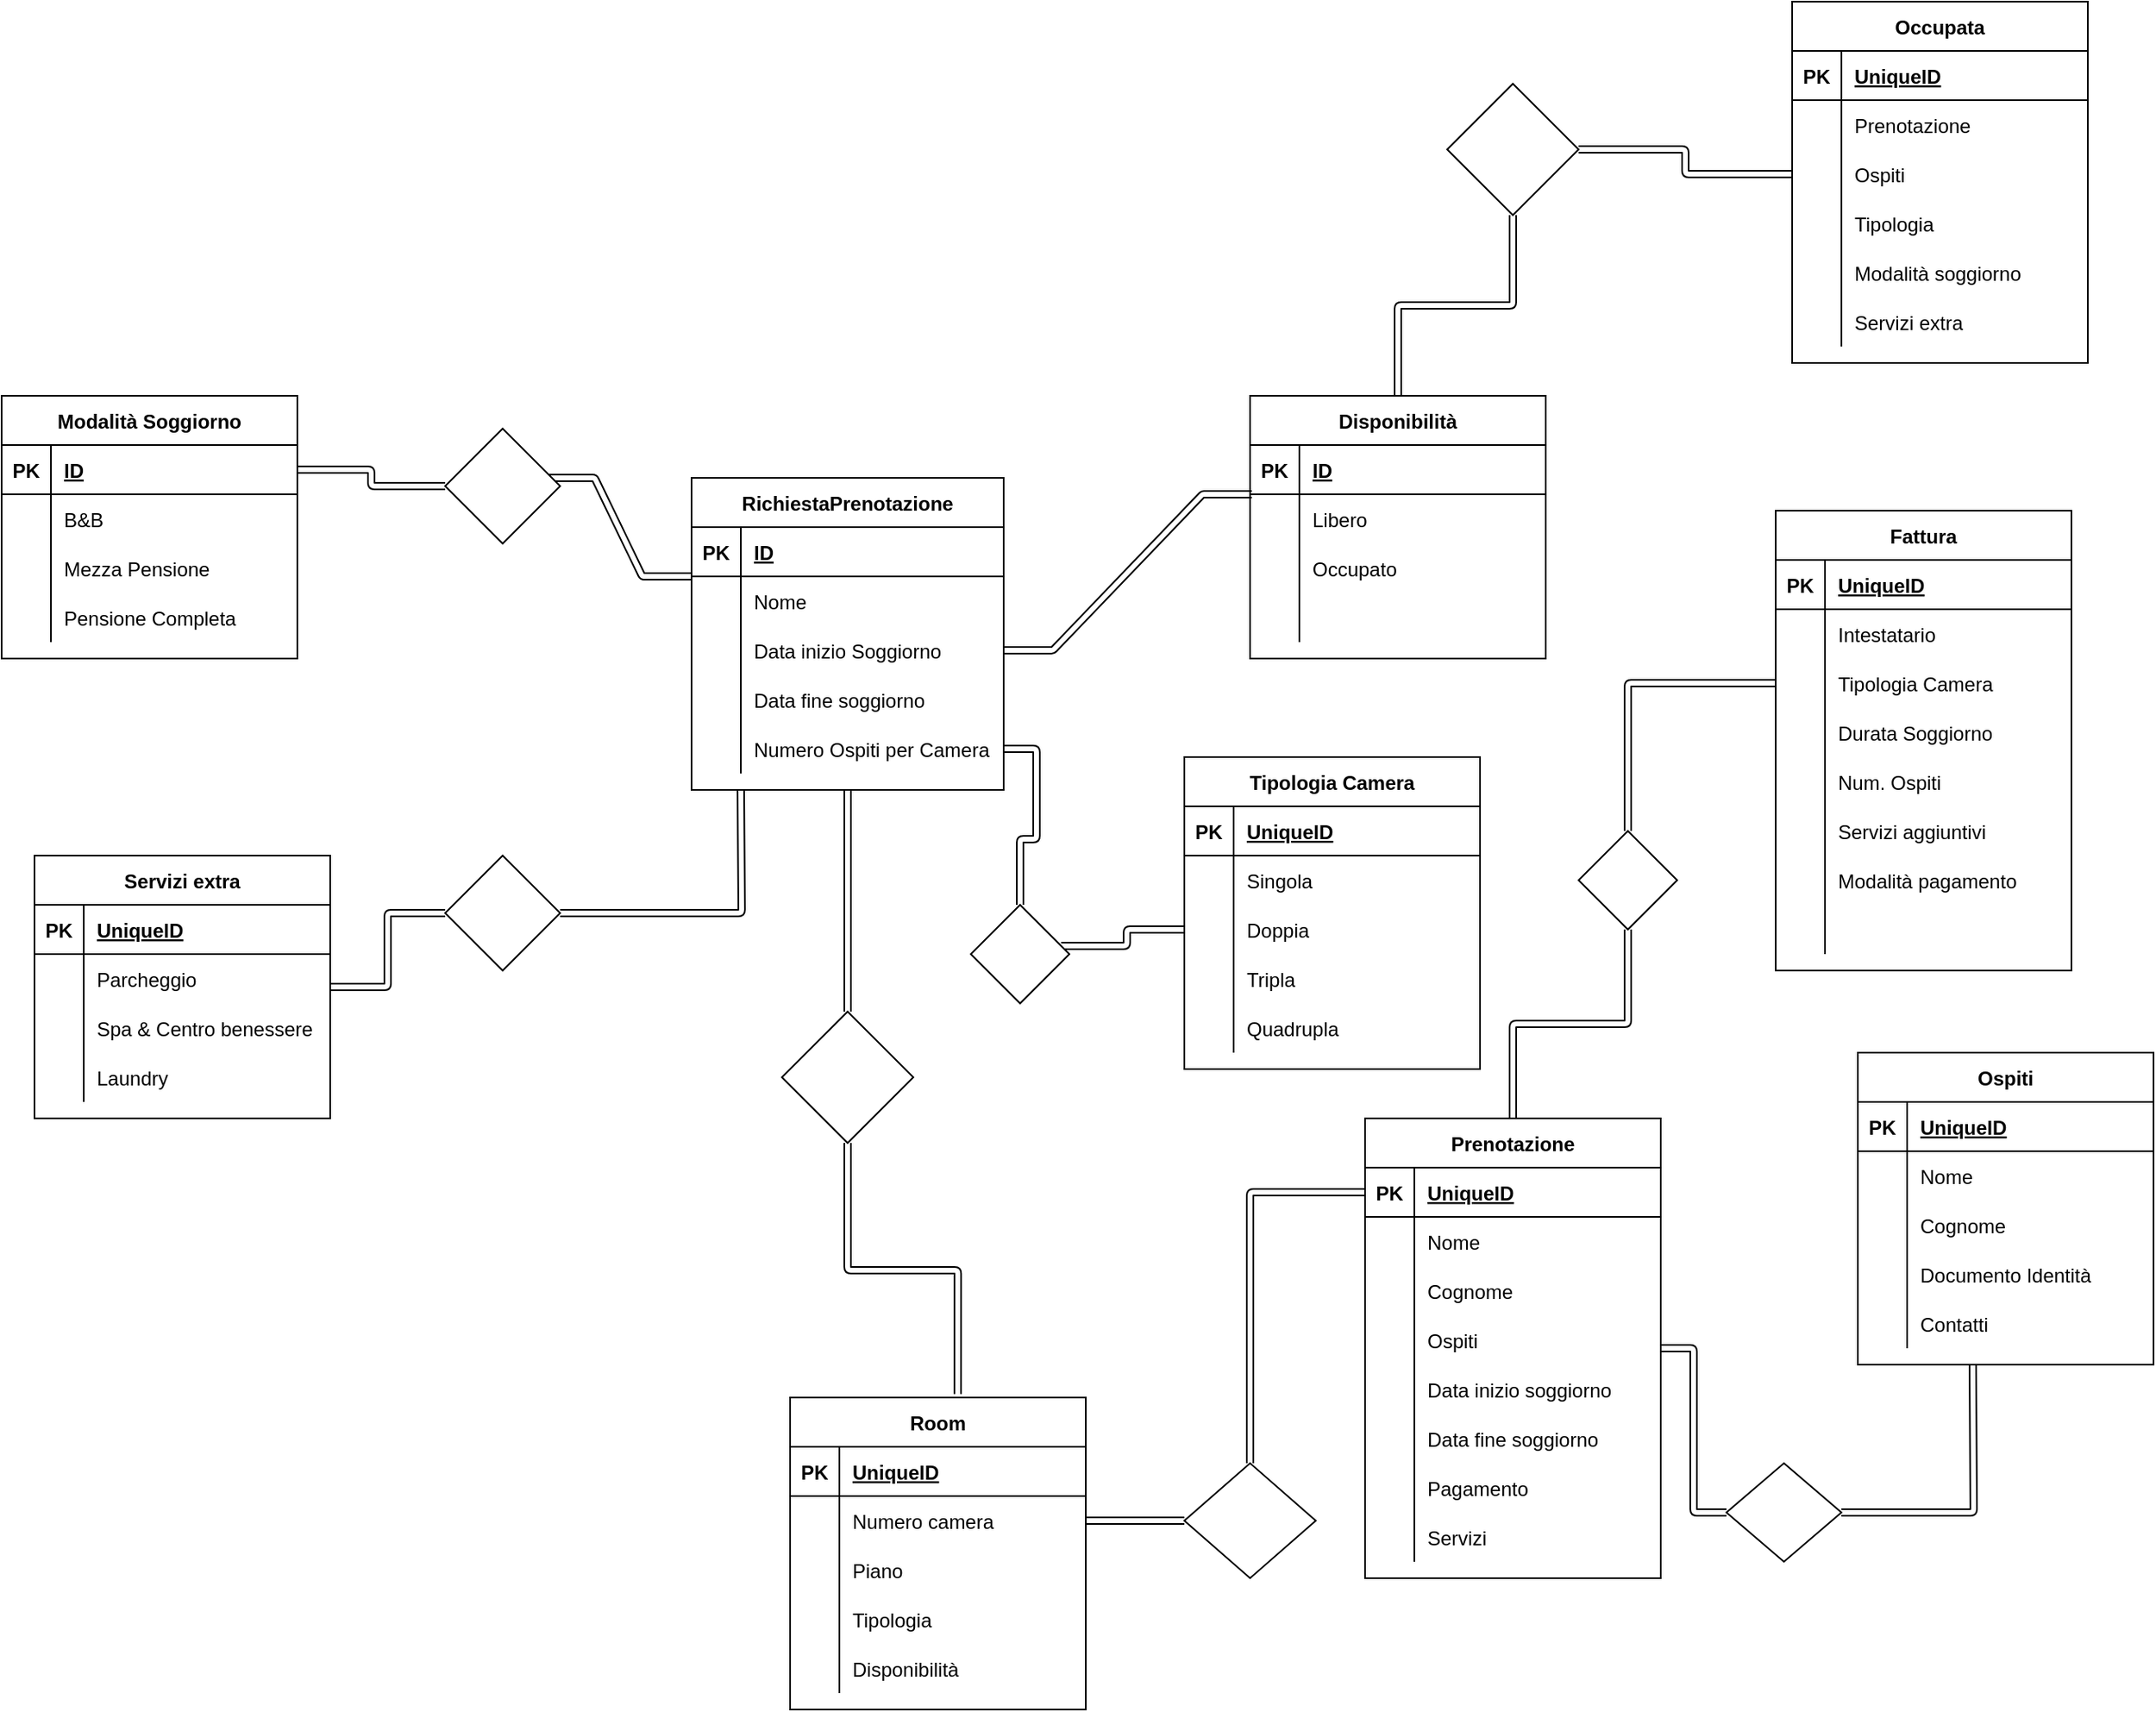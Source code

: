 <mxfile version="13.7.9" type="device"><diagram id="R2lEEEUBdFMjLlhIrx00" name="Page-1"><mxGraphModel dx="1936" dy="1906" grid="1" gridSize="10" guides="1" tooltips="1" connect="1" arrows="1" fold="1" page="1" pageScale="1" pageWidth="850" pageHeight="1100" math="0" shadow="0" extFonts="Permanent Marker^https://fonts.googleapis.com/css?family=Permanent+Marker"><root><mxCell id="0"/><mxCell id="1" parent="0"/><mxCell id="8JOzGyw3Q2rwwjEbt0hc-178" value="" style="edgeStyle=entityRelationEdgeStyle;fontSize=12;html=1;endArrow=ERone;endFill=1;exitX=1;exitY=0.5;exitDx=0;exitDy=0;entryX=0.006;entryY=0;entryDx=0;entryDy=0;entryPerimeter=0;shape=link;curved=1;" edge="1" parent="1" source="8JOzGyw3Q2rwwjEbt0hc-168" target="8JOzGyw3Q2rwwjEbt0hc-54"><mxGeometry width="100" height="100" relative="1" as="geometry"><mxPoint x="440" y="200" as="sourcePoint"/><mxPoint x="540" y="100" as="targetPoint"/></mxGeometry></mxCell><mxCell id="8JOzGyw3Q2rwwjEbt0hc-200" value="" style="edgeStyle=orthogonalEdgeStyle;rounded=1;sketch=0;orthogonalLoop=1;jettySize=auto;html=1;shape=link;" edge="1" parent="1" source="8JOzGyw3Q2rwwjEbt0hc-161" target="8JOzGyw3Q2rwwjEbt0hc-199"><mxGeometry relative="1" as="geometry"/></mxCell><mxCell id="8JOzGyw3Q2rwwjEbt0hc-161" value="RichiestaPrenotazione" style="shape=table;startSize=30;container=1;collapsible=1;childLayout=tableLayout;fixedRows=1;rowLines=0;fontStyle=1;align=center;resizeLast=1;" vertex="1" parent="1"><mxGeometry x="290" y="90" width="190" height="190" as="geometry"/></mxCell><mxCell id="8JOzGyw3Q2rwwjEbt0hc-162" value="" style="shape=partialRectangle;collapsible=0;dropTarget=0;pointerEvents=0;fillColor=none;top=0;left=0;bottom=1;right=0;points=[[0,0.5],[1,0.5]];portConstraint=eastwest;" vertex="1" parent="8JOzGyw3Q2rwwjEbt0hc-161"><mxGeometry y="30" width="190" height="30" as="geometry"/></mxCell><mxCell id="8JOzGyw3Q2rwwjEbt0hc-163" value="PK" style="shape=partialRectangle;connectable=0;fillColor=none;top=0;left=0;bottom=0;right=0;fontStyle=1;overflow=hidden;" vertex="1" parent="8JOzGyw3Q2rwwjEbt0hc-162"><mxGeometry width="30" height="30" as="geometry"/></mxCell><mxCell id="8JOzGyw3Q2rwwjEbt0hc-164" value="ID" style="shape=partialRectangle;connectable=0;fillColor=none;top=0;left=0;bottom=0;right=0;align=left;spacingLeft=6;fontStyle=5;overflow=hidden;" vertex="1" parent="8JOzGyw3Q2rwwjEbt0hc-162"><mxGeometry x="30" width="160" height="30" as="geometry"/></mxCell><mxCell id="8JOzGyw3Q2rwwjEbt0hc-165" value="" style="shape=partialRectangle;collapsible=0;dropTarget=0;pointerEvents=0;fillColor=none;top=0;left=0;bottom=0;right=0;points=[[0,0.5],[1,0.5]];portConstraint=eastwest;" vertex="1" parent="8JOzGyw3Q2rwwjEbt0hc-161"><mxGeometry y="60" width="190" height="30" as="geometry"/></mxCell><mxCell id="8JOzGyw3Q2rwwjEbt0hc-166" value="" style="shape=partialRectangle;connectable=0;fillColor=none;top=0;left=0;bottom=0;right=0;editable=1;overflow=hidden;" vertex="1" parent="8JOzGyw3Q2rwwjEbt0hc-165"><mxGeometry width="30" height="30" as="geometry"/></mxCell><mxCell id="8JOzGyw3Q2rwwjEbt0hc-167" value="Nome" style="shape=partialRectangle;connectable=0;fillColor=none;top=0;left=0;bottom=0;right=0;align=left;spacingLeft=6;overflow=hidden;" vertex="1" parent="8JOzGyw3Q2rwwjEbt0hc-165"><mxGeometry x="30" width="160" height="30" as="geometry"/></mxCell><mxCell id="8JOzGyw3Q2rwwjEbt0hc-168" value="" style="shape=partialRectangle;collapsible=0;dropTarget=0;pointerEvents=0;fillColor=none;top=0;left=0;bottom=0;right=0;points=[[0,0.5],[1,0.5]];portConstraint=eastwest;" vertex="1" parent="8JOzGyw3Q2rwwjEbt0hc-161"><mxGeometry y="90" width="190" height="30" as="geometry"/></mxCell><mxCell id="8JOzGyw3Q2rwwjEbt0hc-169" value="" style="shape=partialRectangle;connectable=0;fillColor=none;top=0;left=0;bottom=0;right=0;editable=1;overflow=hidden;" vertex="1" parent="8JOzGyw3Q2rwwjEbt0hc-168"><mxGeometry width="30" height="30" as="geometry"/></mxCell><mxCell id="8JOzGyw3Q2rwwjEbt0hc-170" value="Data inizio Soggiorno" style="shape=partialRectangle;connectable=0;fillColor=none;top=0;left=0;bottom=0;right=0;align=left;spacingLeft=6;overflow=hidden;" vertex="1" parent="8JOzGyw3Q2rwwjEbt0hc-168"><mxGeometry x="30" width="160" height="30" as="geometry"/></mxCell><mxCell id="8JOzGyw3Q2rwwjEbt0hc-171" value="" style="shape=partialRectangle;collapsible=0;dropTarget=0;pointerEvents=0;fillColor=none;top=0;left=0;bottom=0;right=0;points=[[0,0.5],[1,0.5]];portConstraint=eastwest;" vertex="1" parent="8JOzGyw3Q2rwwjEbt0hc-161"><mxGeometry y="120" width="190" height="30" as="geometry"/></mxCell><mxCell id="8JOzGyw3Q2rwwjEbt0hc-172" value="" style="shape=partialRectangle;connectable=0;fillColor=none;top=0;left=0;bottom=0;right=0;editable=1;overflow=hidden;" vertex="1" parent="8JOzGyw3Q2rwwjEbt0hc-171"><mxGeometry width="30" height="30" as="geometry"/></mxCell><mxCell id="8JOzGyw3Q2rwwjEbt0hc-173" value="Data fine soggiorno" style="shape=partialRectangle;connectable=0;fillColor=none;top=0;left=0;bottom=0;right=0;align=left;spacingLeft=6;overflow=hidden;" vertex="1" parent="8JOzGyw3Q2rwwjEbt0hc-171"><mxGeometry x="30" width="160" height="30" as="geometry"/></mxCell><mxCell id="8JOzGyw3Q2rwwjEbt0hc-174" style="shape=partialRectangle;collapsible=0;dropTarget=0;pointerEvents=0;fillColor=none;top=0;left=0;bottom=0;right=0;points=[[0,0.5],[1,0.5]];portConstraint=eastwest;" vertex="1" parent="8JOzGyw3Q2rwwjEbt0hc-161"><mxGeometry y="150" width="190" height="30" as="geometry"/></mxCell><mxCell id="8JOzGyw3Q2rwwjEbt0hc-175" style="shape=partialRectangle;connectable=0;fillColor=none;top=0;left=0;bottom=0;right=0;editable=1;overflow=hidden;" vertex="1" parent="8JOzGyw3Q2rwwjEbt0hc-174"><mxGeometry width="30" height="30" as="geometry"/></mxCell><mxCell id="8JOzGyw3Q2rwwjEbt0hc-176" value="Numero Ospiti per Camera" style="shape=partialRectangle;connectable=0;fillColor=none;top=0;left=0;bottom=0;right=0;align=left;spacingLeft=6;overflow=hidden;" vertex="1" parent="8JOzGyw3Q2rwwjEbt0hc-174"><mxGeometry x="30" width="160" height="30" as="geometry"/></mxCell><mxCell id="8JOzGyw3Q2rwwjEbt0hc-195" value="" style="edgeStyle=entityRelationEdgeStyle;fontSize=12;html=1;endArrow=ERone;endFill=1;shape=link;curved=1;" edge="1" parent="1"><mxGeometry width="100" height="100" relative="1" as="geometry"><mxPoint x="201" y="90" as="sourcePoint"/><mxPoint x="290" y="150" as="targetPoint"/></mxGeometry></mxCell><mxCell id="8JOzGyw3Q2rwwjEbt0hc-204" style="edgeStyle=orthogonalEdgeStyle;rounded=1;sketch=0;orthogonalLoop=1;jettySize=auto;html=1;entryX=0.567;entryY=-0.011;entryDx=0;entryDy=0;entryPerimeter=0;shape=link;" edge="1" parent="1" source="8JOzGyw3Q2rwwjEbt0hc-199" target="8JOzGyw3Q2rwwjEbt0hc-1"><mxGeometry relative="1" as="geometry"/></mxCell><mxCell id="8JOzGyw3Q2rwwjEbt0hc-199" value="" style="rhombus;whiteSpace=wrap;html=1;fontStyle=1;startSize=30;" vertex="1" parent="1"><mxGeometry x="345" y="415" width="80" height="80" as="geometry"/></mxCell><mxCell id="8JOzGyw3Q2rwwjEbt0hc-37" value="Modalità Soggiorno" style="shape=table;startSize=30;container=1;collapsible=1;childLayout=tableLayout;fixedRows=1;rowLines=0;fontStyle=1;align=center;resizeLast=1;" vertex="1" parent="1"><mxGeometry x="-130" y="40" width="180" height="160" as="geometry"/></mxCell><mxCell id="8JOzGyw3Q2rwwjEbt0hc-38" value="" style="shape=partialRectangle;collapsible=0;dropTarget=0;pointerEvents=0;fillColor=none;top=0;left=0;bottom=1;right=0;points=[[0,0.5],[1,0.5]];portConstraint=eastwest;" vertex="1" parent="8JOzGyw3Q2rwwjEbt0hc-37"><mxGeometry y="30" width="180" height="30" as="geometry"/></mxCell><mxCell id="8JOzGyw3Q2rwwjEbt0hc-39" value="PK" style="shape=partialRectangle;connectable=0;fillColor=none;top=0;left=0;bottom=0;right=0;fontStyle=1;overflow=hidden;" vertex="1" parent="8JOzGyw3Q2rwwjEbt0hc-38"><mxGeometry width="30" height="30" as="geometry"/></mxCell><mxCell id="8JOzGyw3Q2rwwjEbt0hc-40" value="ID" style="shape=partialRectangle;connectable=0;fillColor=none;top=0;left=0;bottom=0;right=0;align=left;spacingLeft=6;fontStyle=5;overflow=hidden;" vertex="1" parent="8JOzGyw3Q2rwwjEbt0hc-38"><mxGeometry x="30" width="150" height="30" as="geometry"/></mxCell><mxCell id="8JOzGyw3Q2rwwjEbt0hc-41" value="" style="shape=partialRectangle;collapsible=0;dropTarget=0;pointerEvents=0;fillColor=none;top=0;left=0;bottom=0;right=0;points=[[0,0.5],[1,0.5]];portConstraint=eastwest;" vertex="1" parent="8JOzGyw3Q2rwwjEbt0hc-37"><mxGeometry y="60" width="180" height="30" as="geometry"/></mxCell><mxCell id="8JOzGyw3Q2rwwjEbt0hc-42" value="" style="shape=partialRectangle;connectable=0;fillColor=none;top=0;left=0;bottom=0;right=0;editable=1;overflow=hidden;" vertex="1" parent="8JOzGyw3Q2rwwjEbt0hc-41"><mxGeometry width="30" height="30" as="geometry"/></mxCell><mxCell id="8JOzGyw3Q2rwwjEbt0hc-43" value="B&amp;B" style="shape=partialRectangle;connectable=0;fillColor=none;top=0;left=0;bottom=0;right=0;align=left;spacingLeft=6;overflow=hidden;" vertex="1" parent="8JOzGyw3Q2rwwjEbt0hc-41"><mxGeometry x="30" width="150" height="30" as="geometry"/></mxCell><mxCell id="8JOzGyw3Q2rwwjEbt0hc-44" value="" style="shape=partialRectangle;collapsible=0;dropTarget=0;pointerEvents=0;fillColor=none;top=0;left=0;bottom=0;right=0;points=[[0,0.5],[1,0.5]];portConstraint=eastwest;" vertex="1" parent="8JOzGyw3Q2rwwjEbt0hc-37"><mxGeometry y="90" width="180" height="30" as="geometry"/></mxCell><mxCell id="8JOzGyw3Q2rwwjEbt0hc-45" value="" style="shape=partialRectangle;connectable=0;fillColor=none;top=0;left=0;bottom=0;right=0;editable=1;overflow=hidden;" vertex="1" parent="8JOzGyw3Q2rwwjEbt0hc-44"><mxGeometry width="30" height="30" as="geometry"/></mxCell><mxCell id="8JOzGyw3Q2rwwjEbt0hc-46" value="Mezza Pensione" style="shape=partialRectangle;connectable=0;fillColor=none;top=0;left=0;bottom=0;right=0;align=left;spacingLeft=6;overflow=hidden;" vertex="1" parent="8JOzGyw3Q2rwwjEbt0hc-44"><mxGeometry x="30" width="150" height="30" as="geometry"/></mxCell><mxCell id="8JOzGyw3Q2rwwjEbt0hc-47" value="" style="shape=partialRectangle;collapsible=0;dropTarget=0;pointerEvents=0;fillColor=none;top=0;left=0;bottom=0;right=0;points=[[0,0.5],[1,0.5]];portConstraint=eastwest;" vertex="1" parent="8JOzGyw3Q2rwwjEbt0hc-37"><mxGeometry y="120" width="180" height="30" as="geometry"/></mxCell><mxCell id="8JOzGyw3Q2rwwjEbt0hc-48" value="" style="shape=partialRectangle;connectable=0;fillColor=none;top=0;left=0;bottom=0;right=0;editable=1;overflow=hidden;" vertex="1" parent="8JOzGyw3Q2rwwjEbt0hc-47"><mxGeometry width="30" height="30" as="geometry"/></mxCell><mxCell id="8JOzGyw3Q2rwwjEbt0hc-49" value="Pensione Completa" style="shape=partialRectangle;connectable=0;fillColor=none;top=0;left=0;bottom=0;right=0;align=left;spacingLeft=6;overflow=hidden;" vertex="1" parent="8JOzGyw3Q2rwwjEbt0hc-47"><mxGeometry x="30" width="150" height="30" as="geometry"/></mxCell><mxCell id="8JOzGyw3Q2rwwjEbt0hc-211" style="edgeStyle=orthogonalEdgeStyle;shape=link;rounded=1;sketch=0;orthogonalLoop=1;jettySize=auto;html=1;" edge="1" parent="1" source="8JOzGyw3Q2rwwjEbt0hc-50" target="8JOzGyw3Q2rwwjEbt0hc-212"><mxGeometry relative="1" as="geometry"><mxPoint x="770" y="-100" as="targetPoint"/></mxGeometry></mxCell><mxCell id="8JOzGyw3Q2rwwjEbt0hc-50" value="Disponibilità" style="shape=table;startSize=30;container=1;collapsible=1;childLayout=tableLayout;fixedRows=1;rowLines=0;fontStyle=1;align=center;resizeLast=1;" vertex="1" parent="1"><mxGeometry x="630" y="40" width="180" height="160" as="geometry"/></mxCell><mxCell id="8JOzGyw3Q2rwwjEbt0hc-51" value="" style="shape=partialRectangle;collapsible=0;dropTarget=0;pointerEvents=0;fillColor=none;top=0;left=0;bottom=1;right=0;points=[[0,0.5],[1,0.5]];portConstraint=eastwest;" vertex="1" parent="8JOzGyw3Q2rwwjEbt0hc-50"><mxGeometry y="30" width="180" height="30" as="geometry"/></mxCell><mxCell id="8JOzGyw3Q2rwwjEbt0hc-52" value="PK" style="shape=partialRectangle;connectable=0;fillColor=none;top=0;left=0;bottom=0;right=0;fontStyle=1;overflow=hidden;" vertex="1" parent="8JOzGyw3Q2rwwjEbt0hc-51"><mxGeometry width="30" height="30" as="geometry"/></mxCell><mxCell id="8JOzGyw3Q2rwwjEbt0hc-53" value="ID" style="shape=partialRectangle;connectable=0;fillColor=none;top=0;left=0;bottom=0;right=0;align=left;spacingLeft=6;fontStyle=5;overflow=hidden;" vertex="1" parent="8JOzGyw3Q2rwwjEbt0hc-51"><mxGeometry x="30" width="150" height="30" as="geometry"/></mxCell><mxCell id="8JOzGyw3Q2rwwjEbt0hc-54" value="" style="shape=partialRectangle;collapsible=0;dropTarget=0;pointerEvents=0;fillColor=none;top=0;left=0;bottom=0;right=0;points=[[0,0.5],[1,0.5]];portConstraint=eastwest;" vertex="1" parent="8JOzGyw3Q2rwwjEbt0hc-50"><mxGeometry y="60" width="180" height="30" as="geometry"/></mxCell><mxCell id="8JOzGyw3Q2rwwjEbt0hc-55" value="" style="shape=partialRectangle;connectable=0;fillColor=none;top=0;left=0;bottom=0;right=0;editable=1;overflow=hidden;" vertex="1" parent="8JOzGyw3Q2rwwjEbt0hc-54"><mxGeometry width="30" height="30" as="geometry"/></mxCell><mxCell id="8JOzGyw3Q2rwwjEbt0hc-56" value="Libero" style="shape=partialRectangle;connectable=0;fillColor=none;top=0;left=0;bottom=0;right=0;align=left;spacingLeft=6;overflow=hidden;" vertex="1" parent="8JOzGyw3Q2rwwjEbt0hc-54"><mxGeometry x="30" width="150" height="30" as="geometry"/></mxCell><mxCell id="8JOzGyw3Q2rwwjEbt0hc-57" value="" style="shape=partialRectangle;collapsible=0;dropTarget=0;pointerEvents=0;fillColor=none;top=0;left=0;bottom=0;right=0;points=[[0,0.5],[1,0.5]];portConstraint=eastwest;" vertex="1" parent="8JOzGyw3Q2rwwjEbt0hc-50"><mxGeometry y="90" width="180" height="30" as="geometry"/></mxCell><mxCell id="8JOzGyw3Q2rwwjEbt0hc-58" value="" style="shape=partialRectangle;connectable=0;fillColor=none;top=0;left=0;bottom=0;right=0;editable=1;overflow=hidden;" vertex="1" parent="8JOzGyw3Q2rwwjEbt0hc-57"><mxGeometry width="30" height="30" as="geometry"/></mxCell><mxCell id="8JOzGyw3Q2rwwjEbt0hc-59" value="Occupato" style="shape=partialRectangle;connectable=0;fillColor=none;top=0;left=0;bottom=0;right=0;align=left;spacingLeft=6;overflow=hidden;" vertex="1" parent="8JOzGyw3Q2rwwjEbt0hc-57"><mxGeometry x="30" width="150" height="30" as="geometry"/></mxCell><mxCell id="8JOzGyw3Q2rwwjEbt0hc-60" value="" style="shape=partialRectangle;collapsible=0;dropTarget=0;pointerEvents=0;fillColor=none;top=0;left=0;bottom=0;right=0;points=[[0,0.5],[1,0.5]];portConstraint=eastwest;" vertex="1" parent="8JOzGyw3Q2rwwjEbt0hc-50"><mxGeometry y="120" width="180" height="30" as="geometry"/></mxCell><mxCell id="8JOzGyw3Q2rwwjEbt0hc-61" value="" style="shape=partialRectangle;connectable=0;fillColor=none;top=0;left=0;bottom=0;right=0;editable=1;overflow=hidden;" vertex="1" parent="8JOzGyw3Q2rwwjEbt0hc-60"><mxGeometry width="30" height="30" as="geometry"/></mxCell><mxCell id="8JOzGyw3Q2rwwjEbt0hc-62" value="" style="shape=partialRectangle;connectable=0;fillColor=none;top=0;left=0;bottom=0;right=0;align=left;spacingLeft=6;overflow=hidden;" vertex="1" parent="8JOzGyw3Q2rwwjEbt0hc-60"><mxGeometry x="30" width="150" height="30" as="geometry"/></mxCell><mxCell id="8JOzGyw3Q2rwwjEbt0hc-142" value="Occupata" style="shape=table;startSize=30;container=1;collapsible=1;childLayout=tableLayout;fixedRows=1;rowLines=0;fontStyle=1;align=center;resizeLast=1;" vertex="1" parent="1"><mxGeometry x="960" y="-200" width="180" height="220" as="geometry"/></mxCell><mxCell id="8JOzGyw3Q2rwwjEbt0hc-143" value="" style="shape=partialRectangle;collapsible=0;dropTarget=0;pointerEvents=0;fillColor=none;top=0;left=0;bottom=1;right=0;points=[[0,0.5],[1,0.5]];portConstraint=eastwest;" vertex="1" parent="8JOzGyw3Q2rwwjEbt0hc-142"><mxGeometry y="30" width="180" height="30" as="geometry"/></mxCell><mxCell id="8JOzGyw3Q2rwwjEbt0hc-144" value="PK" style="shape=partialRectangle;connectable=0;fillColor=none;top=0;left=0;bottom=0;right=0;fontStyle=1;overflow=hidden;" vertex="1" parent="8JOzGyw3Q2rwwjEbt0hc-143"><mxGeometry width="30" height="30" as="geometry"/></mxCell><mxCell id="8JOzGyw3Q2rwwjEbt0hc-145" value="UniqueID" style="shape=partialRectangle;connectable=0;fillColor=none;top=0;left=0;bottom=0;right=0;align=left;spacingLeft=6;fontStyle=5;overflow=hidden;" vertex="1" parent="8JOzGyw3Q2rwwjEbt0hc-143"><mxGeometry x="30" width="150" height="30" as="geometry"/></mxCell><mxCell id="8JOzGyw3Q2rwwjEbt0hc-146" value="" style="shape=partialRectangle;collapsible=0;dropTarget=0;pointerEvents=0;fillColor=none;top=0;left=0;bottom=0;right=0;points=[[0,0.5],[1,0.5]];portConstraint=eastwest;" vertex="1" parent="8JOzGyw3Q2rwwjEbt0hc-142"><mxGeometry y="60" width="180" height="30" as="geometry"/></mxCell><mxCell id="8JOzGyw3Q2rwwjEbt0hc-147" value="" style="shape=partialRectangle;connectable=0;fillColor=none;top=0;left=0;bottom=0;right=0;editable=1;overflow=hidden;" vertex="1" parent="8JOzGyw3Q2rwwjEbt0hc-146"><mxGeometry width="30" height="30" as="geometry"/></mxCell><mxCell id="8JOzGyw3Q2rwwjEbt0hc-148" value="Prenotazione" style="shape=partialRectangle;connectable=0;fillColor=none;top=0;left=0;bottom=0;right=0;align=left;spacingLeft=6;overflow=hidden;" vertex="1" parent="8JOzGyw3Q2rwwjEbt0hc-146"><mxGeometry x="30" width="150" height="30" as="geometry"/></mxCell><mxCell id="8JOzGyw3Q2rwwjEbt0hc-149" value="" style="shape=partialRectangle;collapsible=0;dropTarget=0;pointerEvents=0;fillColor=none;top=0;left=0;bottom=0;right=0;points=[[0,0.5],[1,0.5]];portConstraint=eastwest;" vertex="1" parent="8JOzGyw3Q2rwwjEbt0hc-142"><mxGeometry y="90" width="180" height="30" as="geometry"/></mxCell><mxCell id="8JOzGyw3Q2rwwjEbt0hc-150" value="" style="shape=partialRectangle;connectable=0;fillColor=none;top=0;left=0;bottom=0;right=0;editable=1;overflow=hidden;" vertex="1" parent="8JOzGyw3Q2rwwjEbt0hc-149"><mxGeometry width="30" height="30" as="geometry"/></mxCell><mxCell id="8JOzGyw3Q2rwwjEbt0hc-151" value="Ospiti" style="shape=partialRectangle;connectable=0;fillColor=none;top=0;left=0;bottom=0;right=0;align=left;spacingLeft=6;overflow=hidden;" vertex="1" parent="8JOzGyw3Q2rwwjEbt0hc-149"><mxGeometry x="30" width="150" height="30" as="geometry"/></mxCell><mxCell id="8JOzGyw3Q2rwwjEbt0hc-152" value="" style="shape=partialRectangle;collapsible=0;dropTarget=0;pointerEvents=0;fillColor=none;top=0;left=0;bottom=0;right=0;points=[[0,0.5],[1,0.5]];portConstraint=eastwest;" vertex="1" parent="8JOzGyw3Q2rwwjEbt0hc-142"><mxGeometry y="120" width="180" height="30" as="geometry"/></mxCell><mxCell id="8JOzGyw3Q2rwwjEbt0hc-153" value="" style="shape=partialRectangle;connectable=0;fillColor=none;top=0;left=0;bottom=0;right=0;editable=1;overflow=hidden;" vertex="1" parent="8JOzGyw3Q2rwwjEbt0hc-152"><mxGeometry width="30" height="30" as="geometry"/></mxCell><mxCell id="8JOzGyw3Q2rwwjEbt0hc-154" value="Tipologia" style="shape=partialRectangle;connectable=0;fillColor=none;top=0;left=0;bottom=0;right=0;align=left;spacingLeft=6;overflow=hidden;" vertex="1" parent="8JOzGyw3Q2rwwjEbt0hc-152"><mxGeometry x="30" width="150" height="30" as="geometry"/></mxCell><mxCell id="8JOzGyw3Q2rwwjEbt0hc-155" style="shape=partialRectangle;collapsible=0;dropTarget=0;pointerEvents=0;fillColor=none;top=0;left=0;bottom=0;right=0;points=[[0,0.5],[1,0.5]];portConstraint=eastwest;" vertex="1" parent="8JOzGyw3Q2rwwjEbt0hc-142"><mxGeometry y="150" width="180" height="30" as="geometry"/></mxCell><mxCell id="8JOzGyw3Q2rwwjEbt0hc-156" style="shape=partialRectangle;connectable=0;fillColor=none;top=0;left=0;bottom=0;right=0;editable=1;overflow=hidden;" vertex="1" parent="8JOzGyw3Q2rwwjEbt0hc-155"><mxGeometry width="30" height="30" as="geometry"/></mxCell><mxCell id="8JOzGyw3Q2rwwjEbt0hc-157" value="Modalità soggiorno" style="shape=partialRectangle;connectable=0;fillColor=none;top=0;left=0;bottom=0;right=0;align=left;spacingLeft=6;overflow=hidden;" vertex="1" parent="8JOzGyw3Q2rwwjEbt0hc-155"><mxGeometry x="30" width="150" height="30" as="geometry"/></mxCell><mxCell id="8JOzGyw3Q2rwwjEbt0hc-158" style="shape=partialRectangle;collapsible=0;dropTarget=0;pointerEvents=0;fillColor=none;top=0;left=0;bottom=0;right=0;points=[[0,0.5],[1,0.5]];portConstraint=eastwest;" vertex="1" parent="8JOzGyw3Q2rwwjEbt0hc-142"><mxGeometry y="180" width="180" height="30" as="geometry"/></mxCell><mxCell id="8JOzGyw3Q2rwwjEbt0hc-159" style="shape=partialRectangle;connectable=0;fillColor=none;top=0;left=0;bottom=0;right=0;editable=1;overflow=hidden;" vertex="1" parent="8JOzGyw3Q2rwwjEbt0hc-158"><mxGeometry width="30" height="30" as="geometry"/></mxCell><mxCell id="8JOzGyw3Q2rwwjEbt0hc-160" value="Servizi extra" style="shape=partialRectangle;connectable=0;fillColor=none;top=0;left=0;bottom=0;right=0;align=left;spacingLeft=6;overflow=hidden;" vertex="1" parent="8JOzGyw3Q2rwwjEbt0hc-158"><mxGeometry x="30" width="150" height="30" as="geometry"/></mxCell><mxCell id="8JOzGyw3Q2rwwjEbt0hc-1" value="Room" style="shape=table;startSize=30;container=1;collapsible=1;childLayout=tableLayout;fixedRows=1;rowLines=0;fontStyle=1;align=center;resizeLast=1;" vertex="1" parent="1"><mxGeometry x="350" y="650" width="180" height="190" as="geometry"/></mxCell><mxCell id="8JOzGyw3Q2rwwjEbt0hc-2" value="" style="shape=partialRectangle;collapsible=0;dropTarget=0;pointerEvents=0;fillColor=none;top=0;left=0;bottom=1;right=0;points=[[0,0.5],[1,0.5]];portConstraint=eastwest;" vertex="1" parent="8JOzGyw3Q2rwwjEbt0hc-1"><mxGeometry y="30" width="180" height="30" as="geometry"/></mxCell><mxCell id="8JOzGyw3Q2rwwjEbt0hc-3" value="PK" style="shape=partialRectangle;connectable=0;fillColor=none;top=0;left=0;bottom=0;right=0;fontStyle=1;overflow=hidden;" vertex="1" parent="8JOzGyw3Q2rwwjEbt0hc-2"><mxGeometry width="30" height="30" as="geometry"/></mxCell><mxCell id="8JOzGyw3Q2rwwjEbt0hc-4" value="UniqueID" style="shape=partialRectangle;connectable=0;fillColor=none;top=0;left=0;bottom=0;right=0;align=left;spacingLeft=6;fontStyle=5;overflow=hidden;" vertex="1" parent="8JOzGyw3Q2rwwjEbt0hc-2"><mxGeometry x="30" width="150" height="30" as="geometry"/></mxCell><mxCell id="8JOzGyw3Q2rwwjEbt0hc-5" value="" style="shape=partialRectangle;collapsible=0;dropTarget=0;pointerEvents=0;fillColor=none;top=0;left=0;bottom=0;right=0;points=[[0,0.5],[1,0.5]];portConstraint=eastwest;" vertex="1" parent="8JOzGyw3Q2rwwjEbt0hc-1"><mxGeometry y="60" width="180" height="30" as="geometry"/></mxCell><mxCell id="8JOzGyw3Q2rwwjEbt0hc-6" value="" style="shape=partialRectangle;connectable=0;fillColor=none;top=0;left=0;bottom=0;right=0;editable=1;overflow=hidden;" vertex="1" parent="8JOzGyw3Q2rwwjEbt0hc-5"><mxGeometry width="30" height="30" as="geometry"/></mxCell><mxCell id="8JOzGyw3Q2rwwjEbt0hc-7" value="Numero camera" style="shape=partialRectangle;connectable=0;fillColor=none;top=0;left=0;bottom=0;right=0;align=left;spacingLeft=6;overflow=hidden;" vertex="1" parent="8JOzGyw3Q2rwwjEbt0hc-5"><mxGeometry x="30" width="150" height="30" as="geometry"/></mxCell><mxCell id="8JOzGyw3Q2rwwjEbt0hc-8" value="" style="shape=partialRectangle;collapsible=0;dropTarget=0;pointerEvents=0;fillColor=none;top=0;left=0;bottom=0;right=0;points=[[0,0.5],[1,0.5]];portConstraint=eastwest;" vertex="1" parent="8JOzGyw3Q2rwwjEbt0hc-1"><mxGeometry y="90" width="180" height="30" as="geometry"/></mxCell><mxCell id="8JOzGyw3Q2rwwjEbt0hc-9" value="" style="shape=partialRectangle;connectable=0;fillColor=none;top=0;left=0;bottom=0;right=0;editable=1;overflow=hidden;" vertex="1" parent="8JOzGyw3Q2rwwjEbt0hc-8"><mxGeometry width="30" height="30" as="geometry"/></mxCell><mxCell id="8JOzGyw3Q2rwwjEbt0hc-10" value="Piano" style="shape=partialRectangle;connectable=0;fillColor=none;top=0;left=0;bottom=0;right=0;align=left;spacingLeft=6;overflow=hidden;" vertex="1" parent="8JOzGyw3Q2rwwjEbt0hc-8"><mxGeometry x="30" width="150" height="30" as="geometry"/></mxCell><mxCell id="8JOzGyw3Q2rwwjEbt0hc-18" style="shape=partialRectangle;collapsible=0;dropTarget=0;pointerEvents=0;fillColor=none;top=0;left=0;bottom=0;right=0;points=[[0,0.5],[1,0.5]];portConstraint=eastwest;" vertex="1" parent="8JOzGyw3Q2rwwjEbt0hc-1"><mxGeometry y="120" width="180" height="30" as="geometry"/></mxCell><mxCell id="8JOzGyw3Q2rwwjEbt0hc-19" style="shape=partialRectangle;connectable=0;fillColor=none;top=0;left=0;bottom=0;right=0;editable=1;overflow=hidden;" vertex="1" parent="8JOzGyw3Q2rwwjEbt0hc-18"><mxGeometry width="30" height="30" as="geometry"/></mxCell><mxCell id="8JOzGyw3Q2rwwjEbt0hc-20" value="Tipologia" style="shape=partialRectangle;connectable=0;fillColor=none;top=0;left=0;bottom=0;right=0;align=left;spacingLeft=6;overflow=hidden;" vertex="1" parent="8JOzGyw3Q2rwwjEbt0hc-18"><mxGeometry x="30" width="150" height="30" as="geometry"/></mxCell><mxCell id="8JOzGyw3Q2rwwjEbt0hc-11" value="" style="shape=partialRectangle;collapsible=0;dropTarget=0;pointerEvents=0;fillColor=none;top=0;left=0;bottom=0;right=0;points=[[0,0.5],[1,0.5]];portConstraint=eastwest;" vertex="1" parent="8JOzGyw3Q2rwwjEbt0hc-1"><mxGeometry y="150" width="180" height="30" as="geometry"/></mxCell><mxCell id="8JOzGyw3Q2rwwjEbt0hc-12" value="" style="shape=partialRectangle;connectable=0;fillColor=none;top=0;left=0;bottom=0;right=0;editable=1;overflow=hidden;" vertex="1" parent="8JOzGyw3Q2rwwjEbt0hc-11"><mxGeometry width="30" height="30" as="geometry"/></mxCell><mxCell id="8JOzGyw3Q2rwwjEbt0hc-13" value="Disponibilità" style="shape=partialRectangle;connectable=0;fillColor=none;top=0;left=0;bottom=0;right=0;align=left;spacingLeft=6;overflow=hidden;" vertex="1" parent="8JOzGyw3Q2rwwjEbt0hc-11"><mxGeometry x="30" width="150" height="30" as="geometry"/></mxCell><mxCell id="8JOzGyw3Q2rwwjEbt0hc-205" style="edgeStyle=orthogonalEdgeStyle;rounded=1;sketch=0;orthogonalLoop=1;jettySize=auto;html=1;shape=link;" edge="1" parent="1" source="8JOzGyw3Q2rwwjEbt0hc-5"><mxGeometry relative="1" as="geometry"><mxPoint x="590" y="725" as="targetPoint"/></mxGeometry></mxCell><mxCell id="8JOzGyw3Q2rwwjEbt0hc-208" style="edgeStyle=orthogonalEdgeStyle;shape=link;rounded=1;sketch=0;orthogonalLoop=1;jettySize=auto;html=1;" edge="1" parent="1" source="8JOzGyw3Q2rwwjEbt0hc-79" target="8JOzGyw3Q2rwwjEbt0hc-209"><mxGeometry relative="1" as="geometry"><mxPoint x="850" y="360" as="targetPoint"/></mxGeometry></mxCell><mxCell id="8JOzGyw3Q2rwwjEbt0hc-225" style="edgeStyle=orthogonalEdgeStyle;shape=link;rounded=1;sketch=0;orthogonalLoop=1;jettySize=auto;html=1;" edge="1" parent="1" source="8JOzGyw3Q2rwwjEbt0hc-79" target="8JOzGyw3Q2rwwjEbt0hc-226"><mxGeometry relative="1" as="geometry"><mxPoint x="960" y="730" as="targetPoint"/></mxGeometry></mxCell><mxCell id="8JOzGyw3Q2rwwjEbt0hc-79" value="Prenotazione" style="shape=table;startSize=30;container=1;collapsible=1;childLayout=tableLayout;fixedRows=1;rowLines=0;fontStyle=1;align=center;resizeLast=1;" vertex="1" parent="1"><mxGeometry x="700" y="480" width="180" height="280" as="geometry"/></mxCell><mxCell id="8JOzGyw3Q2rwwjEbt0hc-80" value="" style="shape=partialRectangle;collapsible=0;dropTarget=0;pointerEvents=0;fillColor=none;top=0;left=0;bottom=1;right=0;points=[[0,0.5],[1,0.5]];portConstraint=eastwest;" vertex="1" parent="8JOzGyw3Q2rwwjEbt0hc-79"><mxGeometry y="30" width="180" height="30" as="geometry"/></mxCell><mxCell id="8JOzGyw3Q2rwwjEbt0hc-81" value="PK" style="shape=partialRectangle;connectable=0;fillColor=none;top=0;left=0;bottom=0;right=0;fontStyle=1;overflow=hidden;" vertex="1" parent="8JOzGyw3Q2rwwjEbt0hc-80"><mxGeometry width="30" height="30" as="geometry"/></mxCell><mxCell id="8JOzGyw3Q2rwwjEbt0hc-82" value="UniqueID" style="shape=partialRectangle;connectable=0;fillColor=none;top=0;left=0;bottom=0;right=0;align=left;spacingLeft=6;fontStyle=5;overflow=hidden;" vertex="1" parent="8JOzGyw3Q2rwwjEbt0hc-80"><mxGeometry x="30" width="150" height="30" as="geometry"/></mxCell><mxCell id="8JOzGyw3Q2rwwjEbt0hc-83" value="" style="shape=partialRectangle;collapsible=0;dropTarget=0;pointerEvents=0;fillColor=none;top=0;left=0;bottom=0;right=0;points=[[0,0.5],[1,0.5]];portConstraint=eastwest;" vertex="1" parent="8JOzGyw3Q2rwwjEbt0hc-79"><mxGeometry y="60" width="180" height="30" as="geometry"/></mxCell><mxCell id="8JOzGyw3Q2rwwjEbt0hc-84" value="" style="shape=partialRectangle;connectable=0;fillColor=none;top=0;left=0;bottom=0;right=0;editable=1;overflow=hidden;" vertex="1" parent="8JOzGyw3Q2rwwjEbt0hc-83"><mxGeometry width="30" height="30" as="geometry"/></mxCell><mxCell id="8JOzGyw3Q2rwwjEbt0hc-85" value="Nome" style="shape=partialRectangle;connectable=0;fillColor=none;top=0;left=0;bottom=0;right=0;align=left;spacingLeft=6;overflow=hidden;" vertex="1" parent="8JOzGyw3Q2rwwjEbt0hc-83"><mxGeometry x="30" width="150" height="30" as="geometry"/></mxCell><mxCell id="8JOzGyw3Q2rwwjEbt0hc-86" value="" style="shape=partialRectangle;collapsible=0;dropTarget=0;pointerEvents=0;fillColor=none;top=0;left=0;bottom=0;right=0;points=[[0,0.5],[1,0.5]];portConstraint=eastwest;" vertex="1" parent="8JOzGyw3Q2rwwjEbt0hc-79"><mxGeometry y="90" width="180" height="30" as="geometry"/></mxCell><mxCell id="8JOzGyw3Q2rwwjEbt0hc-87" value="" style="shape=partialRectangle;connectable=0;fillColor=none;top=0;left=0;bottom=0;right=0;editable=1;overflow=hidden;" vertex="1" parent="8JOzGyw3Q2rwwjEbt0hc-86"><mxGeometry width="30" height="30" as="geometry"/></mxCell><mxCell id="8JOzGyw3Q2rwwjEbt0hc-88" value="Cognome" style="shape=partialRectangle;connectable=0;fillColor=none;top=0;left=0;bottom=0;right=0;align=left;spacingLeft=6;overflow=hidden;" vertex="1" parent="8JOzGyw3Q2rwwjEbt0hc-86"><mxGeometry x="30" width="150" height="30" as="geometry"/></mxCell><mxCell id="8JOzGyw3Q2rwwjEbt0hc-89" value="" style="shape=partialRectangle;collapsible=0;dropTarget=0;pointerEvents=0;fillColor=none;top=0;left=0;bottom=0;right=0;points=[[0,0.5],[1,0.5]];portConstraint=eastwest;" vertex="1" parent="8JOzGyw3Q2rwwjEbt0hc-79"><mxGeometry y="120" width="180" height="30" as="geometry"/></mxCell><mxCell id="8JOzGyw3Q2rwwjEbt0hc-90" value="" style="shape=partialRectangle;connectable=0;fillColor=none;top=0;left=0;bottom=0;right=0;editable=1;overflow=hidden;" vertex="1" parent="8JOzGyw3Q2rwwjEbt0hc-89"><mxGeometry width="30" height="30" as="geometry"/></mxCell><mxCell id="8JOzGyw3Q2rwwjEbt0hc-91" value="Ospiti" style="shape=partialRectangle;connectable=0;fillColor=none;top=0;left=0;bottom=0;right=0;align=left;spacingLeft=6;overflow=hidden;" vertex="1" parent="8JOzGyw3Q2rwwjEbt0hc-89"><mxGeometry x="30" width="150" height="30" as="geometry"/></mxCell><mxCell id="8JOzGyw3Q2rwwjEbt0hc-92" style="shape=partialRectangle;collapsible=0;dropTarget=0;pointerEvents=0;fillColor=none;top=0;left=0;bottom=0;right=0;points=[[0,0.5],[1,0.5]];portConstraint=eastwest;" vertex="1" parent="8JOzGyw3Q2rwwjEbt0hc-79"><mxGeometry y="150" width="180" height="30" as="geometry"/></mxCell><mxCell id="8JOzGyw3Q2rwwjEbt0hc-93" style="shape=partialRectangle;connectable=0;fillColor=none;top=0;left=0;bottom=0;right=0;editable=1;overflow=hidden;" vertex="1" parent="8JOzGyw3Q2rwwjEbt0hc-92"><mxGeometry width="30" height="30" as="geometry"/></mxCell><mxCell id="8JOzGyw3Q2rwwjEbt0hc-94" value="Data inizio soggiorno" style="shape=partialRectangle;connectable=0;fillColor=none;top=0;left=0;bottom=0;right=0;align=left;spacingLeft=6;overflow=hidden;" vertex="1" parent="8JOzGyw3Q2rwwjEbt0hc-92"><mxGeometry x="30" width="150" height="30" as="geometry"/></mxCell><mxCell id="8JOzGyw3Q2rwwjEbt0hc-95" style="shape=partialRectangle;collapsible=0;dropTarget=0;pointerEvents=0;fillColor=none;top=0;left=0;bottom=0;right=0;points=[[0,0.5],[1,0.5]];portConstraint=eastwest;" vertex="1" parent="8JOzGyw3Q2rwwjEbt0hc-79"><mxGeometry y="180" width="180" height="30" as="geometry"/></mxCell><mxCell id="8JOzGyw3Q2rwwjEbt0hc-96" style="shape=partialRectangle;connectable=0;fillColor=none;top=0;left=0;bottom=0;right=0;editable=1;overflow=hidden;" vertex="1" parent="8JOzGyw3Q2rwwjEbt0hc-95"><mxGeometry width="30" height="30" as="geometry"/></mxCell><mxCell id="8JOzGyw3Q2rwwjEbt0hc-97" value="Data fine soggiorno" style="shape=partialRectangle;connectable=0;fillColor=none;top=0;left=0;bottom=0;right=0;align=left;spacingLeft=6;overflow=hidden;" vertex="1" parent="8JOzGyw3Q2rwwjEbt0hc-95"><mxGeometry x="30" width="150" height="30" as="geometry"/></mxCell><mxCell id="8JOzGyw3Q2rwwjEbt0hc-98" style="shape=partialRectangle;collapsible=0;dropTarget=0;pointerEvents=0;fillColor=none;top=0;left=0;bottom=0;right=0;points=[[0,0.5],[1,0.5]];portConstraint=eastwest;" vertex="1" parent="8JOzGyw3Q2rwwjEbt0hc-79"><mxGeometry y="210" width="180" height="30" as="geometry"/></mxCell><mxCell id="8JOzGyw3Q2rwwjEbt0hc-99" style="shape=partialRectangle;connectable=0;fillColor=none;top=0;left=0;bottom=0;right=0;editable=1;overflow=hidden;" vertex="1" parent="8JOzGyw3Q2rwwjEbt0hc-98"><mxGeometry width="30" height="30" as="geometry"/></mxCell><mxCell id="8JOzGyw3Q2rwwjEbt0hc-100" value="Pagamento" style="shape=partialRectangle;connectable=0;fillColor=none;top=0;left=0;bottom=0;right=0;align=left;spacingLeft=6;overflow=hidden;" vertex="1" parent="8JOzGyw3Q2rwwjEbt0hc-98"><mxGeometry x="30" width="150" height="30" as="geometry"/></mxCell><mxCell id="8JOzGyw3Q2rwwjEbt0hc-114" style="shape=partialRectangle;collapsible=0;dropTarget=0;pointerEvents=0;fillColor=none;top=0;left=0;bottom=0;right=0;points=[[0,0.5],[1,0.5]];portConstraint=eastwest;" vertex="1" parent="8JOzGyw3Q2rwwjEbt0hc-79"><mxGeometry y="240" width="180" height="30" as="geometry"/></mxCell><mxCell id="8JOzGyw3Q2rwwjEbt0hc-115" style="shape=partialRectangle;connectable=0;fillColor=none;top=0;left=0;bottom=0;right=0;editable=1;overflow=hidden;" vertex="1" parent="8JOzGyw3Q2rwwjEbt0hc-114"><mxGeometry width="30" height="30" as="geometry"/></mxCell><mxCell id="8JOzGyw3Q2rwwjEbt0hc-116" value="Servizi" style="shape=partialRectangle;connectable=0;fillColor=none;top=0;left=0;bottom=0;right=0;align=left;spacingLeft=6;overflow=hidden;" vertex="1" parent="8JOzGyw3Q2rwwjEbt0hc-114"><mxGeometry x="30" width="150" height="30" as="geometry"/></mxCell><mxCell id="8JOzGyw3Q2rwwjEbt0hc-207" style="edgeStyle=orthogonalEdgeStyle;shape=link;rounded=1;sketch=0;orthogonalLoop=1;jettySize=auto;html=1;entryX=0;entryY=0.5;entryDx=0;entryDy=0;" edge="1" parent="1" source="8JOzGyw3Q2rwwjEbt0hc-206" target="8JOzGyw3Q2rwwjEbt0hc-80"><mxGeometry relative="1" as="geometry"/></mxCell><mxCell id="8JOzGyw3Q2rwwjEbt0hc-206" value="" style="rhombus;whiteSpace=wrap;html=1;rounded=0;sketch=0;" vertex="1" parent="1"><mxGeometry x="590" y="690" width="80" height="70" as="geometry"/></mxCell><mxCell id="8JOzGyw3Q2rwwjEbt0hc-101" value="Fattura" style="shape=table;startSize=30;container=1;collapsible=1;childLayout=tableLayout;fixedRows=1;rowLines=0;fontStyle=1;align=center;resizeLast=1;" vertex="1" parent="1"><mxGeometry x="950" y="110" width="180" height="280" as="geometry"/></mxCell><mxCell id="8JOzGyw3Q2rwwjEbt0hc-102" value="" style="shape=partialRectangle;collapsible=0;dropTarget=0;pointerEvents=0;fillColor=none;top=0;left=0;bottom=1;right=0;points=[[0,0.5],[1,0.5]];portConstraint=eastwest;" vertex="1" parent="8JOzGyw3Q2rwwjEbt0hc-101"><mxGeometry y="30" width="180" height="30" as="geometry"/></mxCell><mxCell id="8JOzGyw3Q2rwwjEbt0hc-103" value="PK" style="shape=partialRectangle;connectable=0;fillColor=none;top=0;left=0;bottom=0;right=0;fontStyle=1;overflow=hidden;" vertex="1" parent="8JOzGyw3Q2rwwjEbt0hc-102"><mxGeometry width="30" height="30" as="geometry"/></mxCell><mxCell id="8JOzGyw3Q2rwwjEbt0hc-104" value="UniqueID" style="shape=partialRectangle;connectable=0;fillColor=none;top=0;left=0;bottom=0;right=0;align=left;spacingLeft=6;fontStyle=5;overflow=hidden;" vertex="1" parent="8JOzGyw3Q2rwwjEbt0hc-102"><mxGeometry x="30" width="150" height="30" as="geometry"/></mxCell><mxCell id="8JOzGyw3Q2rwwjEbt0hc-105" value="" style="shape=partialRectangle;collapsible=0;dropTarget=0;pointerEvents=0;fillColor=none;top=0;left=0;bottom=0;right=0;points=[[0,0.5],[1,0.5]];portConstraint=eastwest;" vertex="1" parent="8JOzGyw3Q2rwwjEbt0hc-101"><mxGeometry y="60" width="180" height="30" as="geometry"/></mxCell><mxCell id="8JOzGyw3Q2rwwjEbt0hc-106" value="" style="shape=partialRectangle;connectable=0;fillColor=none;top=0;left=0;bottom=0;right=0;editable=1;overflow=hidden;" vertex="1" parent="8JOzGyw3Q2rwwjEbt0hc-105"><mxGeometry width="30" height="30" as="geometry"/></mxCell><mxCell id="8JOzGyw3Q2rwwjEbt0hc-107" value="Intestatario" style="shape=partialRectangle;connectable=0;fillColor=none;top=0;left=0;bottom=0;right=0;align=left;spacingLeft=6;overflow=hidden;" vertex="1" parent="8JOzGyw3Q2rwwjEbt0hc-105"><mxGeometry x="30" width="150" height="30" as="geometry"/></mxCell><mxCell id="8JOzGyw3Q2rwwjEbt0hc-111" value="" style="shape=partialRectangle;collapsible=0;dropTarget=0;pointerEvents=0;fillColor=none;top=0;left=0;bottom=0;right=0;points=[[0,0.5],[1,0.5]];portConstraint=eastwest;" vertex="1" parent="8JOzGyw3Q2rwwjEbt0hc-101"><mxGeometry y="90" width="180" height="30" as="geometry"/></mxCell><mxCell id="8JOzGyw3Q2rwwjEbt0hc-112" value="" style="shape=partialRectangle;connectable=0;fillColor=none;top=0;left=0;bottom=0;right=0;editable=1;overflow=hidden;" vertex="1" parent="8JOzGyw3Q2rwwjEbt0hc-111"><mxGeometry width="30" height="30" as="geometry"/></mxCell><mxCell id="8JOzGyw3Q2rwwjEbt0hc-113" value="Tipologia Camera" style="shape=partialRectangle;connectable=0;fillColor=none;top=0;left=0;bottom=0;right=0;align=left;spacingLeft=6;overflow=hidden;" vertex="1" parent="8JOzGyw3Q2rwwjEbt0hc-111"><mxGeometry x="30" width="150" height="30" as="geometry"/></mxCell><mxCell id="8JOzGyw3Q2rwwjEbt0hc-108" value="" style="shape=partialRectangle;collapsible=0;dropTarget=0;pointerEvents=0;fillColor=none;top=0;left=0;bottom=0;right=0;points=[[0,0.5],[1,0.5]];portConstraint=eastwest;" vertex="1" parent="8JOzGyw3Q2rwwjEbt0hc-101"><mxGeometry y="120" width="180" height="30" as="geometry"/></mxCell><mxCell id="8JOzGyw3Q2rwwjEbt0hc-109" value="" style="shape=partialRectangle;connectable=0;fillColor=none;top=0;left=0;bottom=0;right=0;editable=1;overflow=hidden;" vertex="1" parent="8JOzGyw3Q2rwwjEbt0hc-108"><mxGeometry width="30" height="30" as="geometry"/></mxCell><mxCell id="8JOzGyw3Q2rwwjEbt0hc-110" value="Durata Soggiorno" style="shape=partialRectangle;connectable=0;fillColor=none;top=0;left=0;bottom=0;right=0;align=left;spacingLeft=6;overflow=hidden;" vertex="1" parent="8JOzGyw3Q2rwwjEbt0hc-108"><mxGeometry x="30" width="150" height="30" as="geometry"/></mxCell><mxCell id="8JOzGyw3Q2rwwjEbt0hc-117" style="shape=partialRectangle;collapsible=0;dropTarget=0;pointerEvents=0;fillColor=none;top=0;left=0;bottom=0;right=0;points=[[0,0.5],[1,0.5]];portConstraint=eastwest;" vertex="1" parent="8JOzGyw3Q2rwwjEbt0hc-101"><mxGeometry y="150" width="180" height="30" as="geometry"/></mxCell><mxCell id="8JOzGyw3Q2rwwjEbt0hc-118" style="shape=partialRectangle;connectable=0;fillColor=none;top=0;left=0;bottom=0;right=0;editable=1;overflow=hidden;" vertex="1" parent="8JOzGyw3Q2rwwjEbt0hc-117"><mxGeometry width="30" height="30" as="geometry"/></mxCell><mxCell id="8JOzGyw3Q2rwwjEbt0hc-119" value="Num. Ospiti" style="shape=partialRectangle;connectable=0;fillColor=none;top=0;left=0;bottom=0;right=0;align=left;spacingLeft=6;overflow=hidden;" vertex="1" parent="8JOzGyw3Q2rwwjEbt0hc-117"><mxGeometry x="30" width="150" height="30" as="geometry"/></mxCell><mxCell id="8JOzGyw3Q2rwwjEbt0hc-120" style="shape=partialRectangle;collapsible=0;dropTarget=0;pointerEvents=0;fillColor=none;top=0;left=0;bottom=0;right=0;points=[[0,0.5],[1,0.5]];portConstraint=eastwest;" vertex="1" parent="8JOzGyw3Q2rwwjEbt0hc-101"><mxGeometry y="180" width="180" height="30" as="geometry"/></mxCell><mxCell id="8JOzGyw3Q2rwwjEbt0hc-121" style="shape=partialRectangle;connectable=0;fillColor=none;top=0;left=0;bottom=0;right=0;editable=1;overflow=hidden;" vertex="1" parent="8JOzGyw3Q2rwwjEbt0hc-120"><mxGeometry width="30" height="30" as="geometry"/></mxCell><mxCell id="8JOzGyw3Q2rwwjEbt0hc-122" value="Servizi aggiuntivi" style="shape=partialRectangle;connectable=0;fillColor=none;top=0;left=0;bottom=0;right=0;align=left;spacingLeft=6;overflow=hidden;" vertex="1" parent="8JOzGyw3Q2rwwjEbt0hc-120"><mxGeometry x="30" width="150" height="30" as="geometry"/></mxCell><mxCell id="8JOzGyw3Q2rwwjEbt0hc-126" style="shape=partialRectangle;collapsible=0;dropTarget=0;pointerEvents=0;fillColor=none;top=0;left=0;bottom=0;right=0;points=[[0,0.5],[1,0.5]];portConstraint=eastwest;" vertex="1" parent="8JOzGyw3Q2rwwjEbt0hc-101"><mxGeometry y="210" width="180" height="30" as="geometry"/></mxCell><mxCell id="8JOzGyw3Q2rwwjEbt0hc-127" style="shape=partialRectangle;connectable=0;fillColor=none;top=0;left=0;bottom=0;right=0;editable=1;overflow=hidden;" vertex="1" parent="8JOzGyw3Q2rwwjEbt0hc-126"><mxGeometry width="30" height="30" as="geometry"/></mxCell><mxCell id="8JOzGyw3Q2rwwjEbt0hc-128" value="Modalità pagamento" style="shape=partialRectangle;connectable=0;fillColor=none;top=0;left=0;bottom=0;right=0;align=left;spacingLeft=6;overflow=hidden;" vertex="1" parent="8JOzGyw3Q2rwwjEbt0hc-126"><mxGeometry x="30" width="150" height="30" as="geometry"/></mxCell><mxCell id="8JOzGyw3Q2rwwjEbt0hc-123" style="shape=partialRectangle;collapsible=0;dropTarget=0;pointerEvents=0;fillColor=none;top=0;left=0;bottom=0;right=0;points=[[0,0.5],[1,0.5]];portConstraint=eastwest;" vertex="1" parent="8JOzGyw3Q2rwwjEbt0hc-101"><mxGeometry y="240" width="180" height="30" as="geometry"/></mxCell><mxCell id="8JOzGyw3Q2rwwjEbt0hc-124" style="shape=partialRectangle;connectable=0;fillColor=none;top=0;left=0;bottom=0;right=0;editable=1;overflow=hidden;" vertex="1" parent="8JOzGyw3Q2rwwjEbt0hc-123"><mxGeometry width="30" height="30" as="geometry"/></mxCell><mxCell id="8JOzGyw3Q2rwwjEbt0hc-125" style="shape=partialRectangle;connectable=0;fillColor=none;top=0;left=0;bottom=0;right=0;align=left;spacingLeft=6;overflow=hidden;" vertex="1" parent="8JOzGyw3Q2rwwjEbt0hc-123"><mxGeometry x="30" width="150" height="30" as="geometry"/></mxCell><mxCell id="8JOzGyw3Q2rwwjEbt0hc-210" style="edgeStyle=orthogonalEdgeStyle;shape=link;rounded=1;sketch=0;orthogonalLoop=1;jettySize=auto;html=1;" edge="1" parent="1" source="8JOzGyw3Q2rwwjEbt0hc-209" target="8JOzGyw3Q2rwwjEbt0hc-111"><mxGeometry relative="1" as="geometry"/></mxCell><mxCell id="8JOzGyw3Q2rwwjEbt0hc-209" value="" style="rhombus;whiteSpace=wrap;html=1;" vertex="1" parent="1"><mxGeometry x="830" y="305" width="60" height="60" as="geometry"/></mxCell><mxCell id="8JOzGyw3Q2rwwjEbt0hc-213" style="edgeStyle=orthogonalEdgeStyle;shape=link;rounded=1;sketch=0;orthogonalLoop=1;jettySize=auto;html=1;entryX=0;entryY=0.5;entryDx=0;entryDy=0;" edge="1" parent="1" source="8JOzGyw3Q2rwwjEbt0hc-212" target="8JOzGyw3Q2rwwjEbt0hc-149"><mxGeometry relative="1" as="geometry"/></mxCell><mxCell id="8JOzGyw3Q2rwwjEbt0hc-212" value="" style="rhombus;whiteSpace=wrap;html=1;" vertex="1" parent="1"><mxGeometry x="750" y="-150" width="80" height="80" as="geometry"/></mxCell><mxCell id="8JOzGyw3Q2rwwjEbt0hc-63" value="Ospiti" style="shape=table;startSize=30;container=1;collapsible=1;childLayout=tableLayout;fixedRows=1;rowLines=0;fontStyle=1;align=center;resizeLast=1;" vertex="1" parent="1"><mxGeometry x="1000" y="440" width="180" height="190" as="geometry"/></mxCell><mxCell id="8JOzGyw3Q2rwwjEbt0hc-64" value="" style="shape=partialRectangle;collapsible=0;dropTarget=0;pointerEvents=0;fillColor=none;top=0;left=0;bottom=1;right=0;points=[[0,0.5],[1,0.5]];portConstraint=eastwest;" vertex="1" parent="8JOzGyw3Q2rwwjEbt0hc-63"><mxGeometry y="30" width="180" height="30" as="geometry"/></mxCell><mxCell id="8JOzGyw3Q2rwwjEbt0hc-65" value="PK" style="shape=partialRectangle;connectable=0;fillColor=none;top=0;left=0;bottom=0;right=0;fontStyle=1;overflow=hidden;" vertex="1" parent="8JOzGyw3Q2rwwjEbt0hc-64"><mxGeometry width="30" height="30" as="geometry"/></mxCell><mxCell id="8JOzGyw3Q2rwwjEbt0hc-66" value="UniqueID" style="shape=partialRectangle;connectable=0;fillColor=none;top=0;left=0;bottom=0;right=0;align=left;spacingLeft=6;fontStyle=5;overflow=hidden;" vertex="1" parent="8JOzGyw3Q2rwwjEbt0hc-64"><mxGeometry x="30" width="150" height="30" as="geometry"/></mxCell><mxCell id="8JOzGyw3Q2rwwjEbt0hc-67" value="" style="shape=partialRectangle;collapsible=0;dropTarget=0;pointerEvents=0;fillColor=none;top=0;left=0;bottom=0;right=0;points=[[0,0.5],[1,0.5]];portConstraint=eastwest;" vertex="1" parent="8JOzGyw3Q2rwwjEbt0hc-63"><mxGeometry y="60" width="180" height="30" as="geometry"/></mxCell><mxCell id="8JOzGyw3Q2rwwjEbt0hc-68" value="" style="shape=partialRectangle;connectable=0;fillColor=none;top=0;left=0;bottom=0;right=0;editable=1;overflow=hidden;" vertex="1" parent="8JOzGyw3Q2rwwjEbt0hc-67"><mxGeometry width="30" height="30" as="geometry"/></mxCell><mxCell id="8JOzGyw3Q2rwwjEbt0hc-69" value="Nome" style="shape=partialRectangle;connectable=0;fillColor=none;top=0;left=0;bottom=0;right=0;align=left;spacingLeft=6;overflow=hidden;" vertex="1" parent="8JOzGyw3Q2rwwjEbt0hc-67"><mxGeometry x="30" width="150" height="30" as="geometry"/></mxCell><mxCell id="8JOzGyw3Q2rwwjEbt0hc-70" value="" style="shape=partialRectangle;collapsible=0;dropTarget=0;pointerEvents=0;fillColor=none;top=0;left=0;bottom=0;right=0;points=[[0,0.5],[1,0.5]];portConstraint=eastwest;" vertex="1" parent="8JOzGyw3Q2rwwjEbt0hc-63"><mxGeometry y="90" width="180" height="30" as="geometry"/></mxCell><mxCell id="8JOzGyw3Q2rwwjEbt0hc-71" value="" style="shape=partialRectangle;connectable=0;fillColor=none;top=0;left=0;bottom=0;right=0;editable=1;overflow=hidden;" vertex="1" parent="8JOzGyw3Q2rwwjEbt0hc-70"><mxGeometry width="30" height="30" as="geometry"/></mxCell><mxCell id="8JOzGyw3Q2rwwjEbt0hc-72" value="Cognome" style="shape=partialRectangle;connectable=0;fillColor=none;top=0;left=0;bottom=0;right=0;align=left;spacingLeft=6;overflow=hidden;" vertex="1" parent="8JOzGyw3Q2rwwjEbt0hc-70"><mxGeometry x="30" width="150" height="30" as="geometry"/></mxCell><mxCell id="8JOzGyw3Q2rwwjEbt0hc-73" value="" style="shape=partialRectangle;collapsible=0;dropTarget=0;pointerEvents=0;fillColor=none;top=0;left=0;bottom=0;right=0;points=[[0,0.5],[1,0.5]];portConstraint=eastwest;" vertex="1" parent="8JOzGyw3Q2rwwjEbt0hc-63"><mxGeometry y="120" width="180" height="30" as="geometry"/></mxCell><mxCell id="8JOzGyw3Q2rwwjEbt0hc-74" value="" style="shape=partialRectangle;connectable=0;fillColor=none;top=0;left=0;bottom=0;right=0;editable=1;overflow=hidden;" vertex="1" parent="8JOzGyw3Q2rwwjEbt0hc-73"><mxGeometry width="30" height="30" as="geometry"/></mxCell><mxCell id="8JOzGyw3Q2rwwjEbt0hc-75" value="Documento Identità" style="shape=partialRectangle;connectable=0;fillColor=none;top=0;left=0;bottom=0;right=0;align=left;spacingLeft=6;overflow=hidden;" vertex="1" parent="8JOzGyw3Q2rwwjEbt0hc-73"><mxGeometry x="30" width="150" height="30" as="geometry"/></mxCell><mxCell id="8JOzGyw3Q2rwwjEbt0hc-76" style="shape=partialRectangle;collapsible=0;dropTarget=0;pointerEvents=0;fillColor=none;top=0;left=0;bottom=0;right=0;points=[[0,0.5],[1,0.5]];portConstraint=eastwest;" vertex="1" parent="8JOzGyw3Q2rwwjEbt0hc-63"><mxGeometry y="150" width="180" height="30" as="geometry"/></mxCell><mxCell id="8JOzGyw3Q2rwwjEbt0hc-77" style="shape=partialRectangle;connectable=0;fillColor=none;top=0;left=0;bottom=0;right=0;editable=1;overflow=hidden;" vertex="1" parent="8JOzGyw3Q2rwwjEbt0hc-76"><mxGeometry width="30" height="30" as="geometry"/></mxCell><mxCell id="8JOzGyw3Q2rwwjEbt0hc-78" value="Contatti" style="shape=partialRectangle;connectable=0;fillColor=none;top=0;left=0;bottom=0;right=0;align=left;spacingLeft=6;overflow=hidden;" vertex="1" parent="8JOzGyw3Q2rwwjEbt0hc-76"><mxGeometry x="30" width="150" height="30" as="geometry"/></mxCell><mxCell id="8JOzGyw3Q2rwwjEbt0hc-214" style="edgeStyle=orthogonalEdgeStyle;shape=link;rounded=1;sketch=0;orthogonalLoop=1;jettySize=auto;html=1;" edge="1" parent="1" source="8JOzGyw3Q2rwwjEbt0hc-129" target="8JOzGyw3Q2rwwjEbt0hc-215"><mxGeometry relative="1" as="geometry"><mxPoint x="180" y="360" as="targetPoint"/></mxGeometry></mxCell><mxCell id="8JOzGyw3Q2rwwjEbt0hc-129" value="Servizi extra" style="shape=table;startSize=30;container=1;collapsible=1;childLayout=tableLayout;fixedRows=1;rowLines=0;fontStyle=1;align=center;resizeLast=1;" vertex="1" parent="1"><mxGeometry x="-110" y="320" width="180" height="160" as="geometry"/></mxCell><mxCell id="8JOzGyw3Q2rwwjEbt0hc-130" value="" style="shape=partialRectangle;collapsible=0;dropTarget=0;pointerEvents=0;fillColor=none;top=0;left=0;bottom=1;right=0;points=[[0,0.5],[1,0.5]];portConstraint=eastwest;" vertex="1" parent="8JOzGyw3Q2rwwjEbt0hc-129"><mxGeometry y="30" width="180" height="30" as="geometry"/></mxCell><mxCell id="8JOzGyw3Q2rwwjEbt0hc-131" value="PK" style="shape=partialRectangle;connectable=0;fillColor=none;top=0;left=0;bottom=0;right=0;fontStyle=1;overflow=hidden;" vertex="1" parent="8JOzGyw3Q2rwwjEbt0hc-130"><mxGeometry width="30" height="30" as="geometry"/></mxCell><mxCell id="8JOzGyw3Q2rwwjEbt0hc-132" value="UniqueID" style="shape=partialRectangle;connectable=0;fillColor=none;top=0;left=0;bottom=0;right=0;align=left;spacingLeft=6;fontStyle=5;overflow=hidden;" vertex="1" parent="8JOzGyw3Q2rwwjEbt0hc-130"><mxGeometry x="30" width="150" height="30" as="geometry"/></mxCell><mxCell id="8JOzGyw3Q2rwwjEbt0hc-133" value="" style="shape=partialRectangle;collapsible=0;dropTarget=0;pointerEvents=0;fillColor=none;top=0;left=0;bottom=0;right=0;points=[[0,0.5],[1,0.5]];portConstraint=eastwest;" vertex="1" parent="8JOzGyw3Q2rwwjEbt0hc-129"><mxGeometry y="60" width="180" height="30" as="geometry"/></mxCell><mxCell id="8JOzGyw3Q2rwwjEbt0hc-134" value="" style="shape=partialRectangle;connectable=0;fillColor=none;top=0;left=0;bottom=0;right=0;editable=1;overflow=hidden;" vertex="1" parent="8JOzGyw3Q2rwwjEbt0hc-133"><mxGeometry width="30" height="30" as="geometry"/></mxCell><mxCell id="8JOzGyw3Q2rwwjEbt0hc-135" value="Parcheggio" style="shape=partialRectangle;connectable=0;fillColor=none;top=0;left=0;bottom=0;right=0;align=left;spacingLeft=6;overflow=hidden;" vertex="1" parent="8JOzGyw3Q2rwwjEbt0hc-133"><mxGeometry x="30" width="150" height="30" as="geometry"/></mxCell><mxCell id="8JOzGyw3Q2rwwjEbt0hc-136" value="" style="shape=partialRectangle;collapsible=0;dropTarget=0;pointerEvents=0;fillColor=none;top=0;left=0;bottom=0;right=0;points=[[0,0.5],[1,0.5]];portConstraint=eastwest;" vertex="1" parent="8JOzGyw3Q2rwwjEbt0hc-129"><mxGeometry y="90" width="180" height="30" as="geometry"/></mxCell><mxCell id="8JOzGyw3Q2rwwjEbt0hc-137" value="" style="shape=partialRectangle;connectable=0;fillColor=none;top=0;left=0;bottom=0;right=0;editable=1;overflow=hidden;" vertex="1" parent="8JOzGyw3Q2rwwjEbt0hc-136"><mxGeometry width="30" height="30" as="geometry"/></mxCell><mxCell id="8JOzGyw3Q2rwwjEbt0hc-138" value="Spa &amp; Centro benessere" style="shape=partialRectangle;connectable=0;fillColor=none;top=0;left=0;bottom=0;right=0;align=left;spacingLeft=6;overflow=hidden;" vertex="1" parent="8JOzGyw3Q2rwwjEbt0hc-136"><mxGeometry x="30" width="150" height="30" as="geometry"/></mxCell><mxCell id="8JOzGyw3Q2rwwjEbt0hc-139" value="" style="shape=partialRectangle;collapsible=0;dropTarget=0;pointerEvents=0;fillColor=none;top=0;left=0;bottom=0;right=0;points=[[0,0.5],[1,0.5]];portConstraint=eastwest;" vertex="1" parent="8JOzGyw3Q2rwwjEbt0hc-129"><mxGeometry y="120" width="180" height="30" as="geometry"/></mxCell><mxCell id="8JOzGyw3Q2rwwjEbt0hc-140" value="" style="shape=partialRectangle;connectable=0;fillColor=none;top=0;left=0;bottom=0;right=0;editable=1;overflow=hidden;" vertex="1" parent="8JOzGyw3Q2rwwjEbt0hc-139"><mxGeometry width="30" height="30" as="geometry"/></mxCell><mxCell id="8JOzGyw3Q2rwwjEbt0hc-141" value="Laundry" style="shape=partialRectangle;connectable=0;fillColor=none;top=0;left=0;bottom=0;right=0;align=left;spacingLeft=6;overflow=hidden;" vertex="1" parent="8JOzGyw3Q2rwwjEbt0hc-139"><mxGeometry x="30" width="150" height="30" as="geometry"/></mxCell><mxCell id="8JOzGyw3Q2rwwjEbt0hc-216" style="edgeStyle=orthogonalEdgeStyle;shape=link;rounded=1;sketch=0;orthogonalLoop=1;jettySize=auto;html=1;" edge="1" parent="1" source="8JOzGyw3Q2rwwjEbt0hc-215"><mxGeometry relative="1" as="geometry"><mxPoint x="320" y="280" as="targetPoint"/></mxGeometry></mxCell><mxCell id="8JOzGyw3Q2rwwjEbt0hc-215" value="" style="rhombus;whiteSpace=wrap;html=1;" vertex="1" parent="1"><mxGeometry x="140" y="320" width="70" height="70" as="geometry"/></mxCell><mxCell id="8JOzGyw3Q2rwwjEbt0hc-217" style="edgeStyle=orthogonalEdgeStyle;shape=link;rounded=1;sketch=0;orthogonalLoop=1;jettySize=auto;html=1;" edge="1" parent="1" source="8JOzGyw3Q2rwwjEbt0hc-38" target="8JOzGyw3Q2rwwjEbt0hc-218"><mxGeometry relative="1" as="geometry"><mxPoint x="110" y="130" as="targetPoint"/></mxGeometry></mxCell><mxCell id="8JOzGyw3Q2rwwjEbt0hc-218" value="" style="rhombus;whiteSpace=wrap;html=1;" vertex="1" parent="1"><mxGeometry x="140" y="60" width="70" height="70" as="geometry"/></mxCell><mxCell id="8JOzGyw3Q2rwwjEbt0hc-21" value="Tipologia Camera" style="shape=table;startSize=30;container=1;collapsible=1;childLayout=tableLayout;fixedRows=1;rowLines=0;fontStyle=1;align=center;resizeLast=1;" vertex="1" parent="1"><mxGeometry x="590" y="260" width="180" height="190" as="geometry"/></mxCell><mxCell id="8JOzGyw3Q2rwwjEbt0hc-22" value="" style="shape=partialRectangle;collapsible=0;dropTarget=0;pointerEvents=0;fillColor=none;top=0;left=0;bottom=1;right=0;points=[[0,0.5],[1,0.5]];portConstraint=eastwest;" vertex="1" parent="8JOzGyw3Q2rwwjEbt0hc-21"><mxGeometry y="30" width="180" height="30" as="geometry"/></mxCell><mxCell id="8JOzGyw3Q2rwwjEbt0hc-23" value="PK" style="shape=partialRectangle;connectable=0;fillColor=none;top=0;left=0;bottom=0;right=0;fontStyle=1;overflow=hidden;" vertex="1" parent="8JOzGyw3Q2rwwjEbt0hc-22"><mxGeometry width="30" height="30" as="geometry"/></mxCell><mxCell id="8JOzGyw3Q2rwwjEbt0hc-24" value="UniqueID" style="shape=partialRectangle;connectable=0;fillColor=none;top=0;left=0;bottom=0;right=0;align=left;spacingLeft=6;fontStyle=5;overflow=hidden;" vertex="1" parent="8JOzGyw3Q2rwwjEbt0hc-22"><mxGeometry x="30" width="150" height="30" as="geometry"/></mxCell><mxCell id="8JOzGyw3Q2rwwjEbt0hc-25" value="" style="shape=partialRectangle;collapsible=0;dropTarget=0;pointerEvents=0;fillColor=none;top=0;left=0;bottom=0;right=0;points=[[0,0.5],[1,0.5]];portConstraint=eastwest;" vertex="1" parent="8JOzGyw3Q2rwwjEbt0hc-21"><mxGeometry y="60" width="180" height="30" as="geometry"/></mxCell><mxCell id="8JOzGyw3Q2rwwjEbt0hc-26" value="" style="shape=partialRectangle;connectable=0;fillColor=none;top=0;left=0;bottom=0;right=0;editable=1;overflow=hidden;" vertex="1" parent="8JOzGyw3Q2rwwjEbt0hc-25"><mxGeometry width="30" height="30" as="geometry"/></mxCell><mxCell id="8JOzGyw3Q2rwwjEbt0hc-27" value="Singola" style="shape=partialRectangle;connectable=0;fillColor=none;top=0;left=0;bottom=0;right=0;align=left;spacingLeft=6;overflow=hidden;" vertex="1" parent="8JOzGyw3Q2rwwjEbt0hc-25"><mxGeometry x="30" width="150" height="30" as="geometry"/></mxCell><mxCell id="8JOzGyw3Q2rwwjEbt0hc-28" value="" style="shape=partialRectangle;collapsible=0;dropTarget=0;pointerEvents=0;fillColor=none;top=0;left=0;bottom=0;right=0;points=[[0,0.5],[1,0.5]];portConstraint=eastwest;" vertex="1" parent="8JOzGyw3Q2rwwjEbt0hc-21"><mxGeometry y="90" width="180" height="30" as="geometry"/></mxCell><mxCell id="8JOzGyw3Q2rwwjEbt0hc-29" value="" style="shape=partialRectangle;connectable=0;fillColor=none;top=0;left=0;bottom=0;right=0;editable=1;overflow=hidden;" vertex="1" parent="8JOzGyw3Q2rwwjEbt0hc-28"><mxGeometry width="30" height="30" as="geometry"/></mxCell><mxCell id="8JOzGyw3Q2rwwjEbt0hc-30" value="Doppia" style="shape=partialRectangle;connectable=0;fillColor=none;top=0;left=0;bottom=0;right=0;align=left;spacingLeft=6;overflow=hidden;" vertex="1" parent="8JOzGyw3Q2rwwjEbt0hc-28"><mxGeometry x="30" width="150" height="30" as="geometry"/></mxCell><mxCell id="8JOzGyw3Q2rwwjEbt0hc-31" value="" style="shape=partialRectangle;collapsible=0;dropTarget=0;pointerEvents=0;fillColor=none;top=0;left=0;bottom=0;right=0;points=[[0,0.5],[1,0.5]];portConstraint=eastwest;" vertex="1" parent="8JOzGyw3Q2rwwjEbt0hc-21"><mxGeometry y="120" width="180" height="30" as="geometry"/></mxCell><mxCell id="8JOzGyw3Q2rwwjEbt0hc-32" value="" style="shape=partialRectangle;connectable=0;fillColor=none;top=0;left=0;bottom=0;right=0;editable=1;overflow=hidden;" vertex="1" parent="8JOzGyw3Q2rwwjEbt0hc-31"><mxGeometry width="30" height="30" as="geometry"/></mxCell><mxCell id="8JOzGyw3Q2rwwjEbt0hc-33" value="Tripla" style="shape=partialRectangle;connectable=0;fillColor=none;top=0;left=0;bottom=0;right=0;align=left;spacingLeft=6;overflow=hidden;" vertex="1" parent="8JOzGyw3Q2rwwjEbt0hc-31"><mxGeometry x="30" width="150" height="30" as="geometry"/></mxCell><mxCell id="8JOzGyw3Q2rwwjEbt0hc-34" style="shape=partialRectangle;collapsible=0;dropTarget=0;pointerEvents=0;fillColor=none;top=0;left=0;bottom=0;right=0;points=[[0,0.5],[1,0.5]];portConstraint=eastwest;" vertex="1" parent="8JOzGyw3Q2rwwjEbt0hc-21"><mxGeometry y="150" width="180" height="30" as="geometry"/></mxCell><mxCell id="8JOzGyw3Q2rwwjEbt0hc-35" style="shape=partialRectangle;connectable=0;fillColor=none;top=0;left=0;bottom=0;right=0;editable=1;overflow=hidden;" vertex="1" parent="8JOzGyw3Q2rwwjEbt0hc-34"><mxGeometry width="30" height="30" as="geometry"/></mxCell><mxCell id="8JOzGyw3Q2rwwjEbt0hc-36" value="Quadrupla" style="shape=partialRectangle;connectable=0;fillColor=none;top=0;left=0;bottom=0;right=0;align=left;spacingLeft=6;overflow=hidden;" vertex="1" parent="8JOzGyw3Q2rwwjEbt0hc-34"><mxGeometry x="30" width="150" height="30" as="geometry"/></mxCell><mxCell id="8JOzGyw3Q2rwwjEbt0hc-219" style="edgeStyle=orthogonalEdgeStyle;shape=link;rounded=1;sketch=0;orthogonalLoop=1;jettySize=auto;html=1;" edge="1" parent="1" source="8JOzGyw3Q2rwwjEbt0hc-174" target="8JOzGyw3Q2rwwjEbt0hc-220"><mxGeometry relative="1" as="geometry"><mxPoint x="500" y="390" as="targetPoint"/></mxGeometry></mxCell><mxCell id="8JOzGyw3Q2rwwjEbt0hc-221" style="edgeStyle=orthogonalEdgeStyle;shape=link;rounded=1;sketch=0;orthogonalLoop=1;jettySize=auto;html=1;" edge="1" parent="1" source="8JOzGyw3Q2rwwjEbt0hc-220" target="8JOzGyw3Q2rwwjEbt0hc-28"><mxGeometry relative="1" as="geometry"><Array as="points"><mxPoint x="555" y="375"/><mxPoint x="555" y="365"/></Array></mxGeometry></mxCell><mxCell id="8JOzGyw3Q2rwwjEbt0hc-220" value="" style="rhombus;whiteSpace=wrap;html=1;" vertex="1" parent="1"><mxGeometry x="460" y="350" width="60" height="60" as="geometry"/></mxCell><mxCell id="8JOzGyw3Q2rwwjEbt0hc-227" style="edgeStyle=orthogonalEdgeStyle;shape=link;rounded=1;sketch=0;orthogonalLoop=1;jettySize=auto;html=1;" edge="1" parent="1" source="8JOzGyw3Q2rwwjEbt0hc-226"><mxGeometry relative="1" as="geometry"><mxPoint x="1070" y="630" as="targetPoint"/></mxGeometry></mxCell><mxCell id="8JOzGyw3Q2rwwjEbt0hc-226" value="" style="rhombus;whiteSpace=wrap;html=1;" vertex="1" parent="1"><mxGeometry x="920" y="690" width="70" height="60" as="geometry"/></mxCell></root></mxGraphModel></diagram></mxfile>
